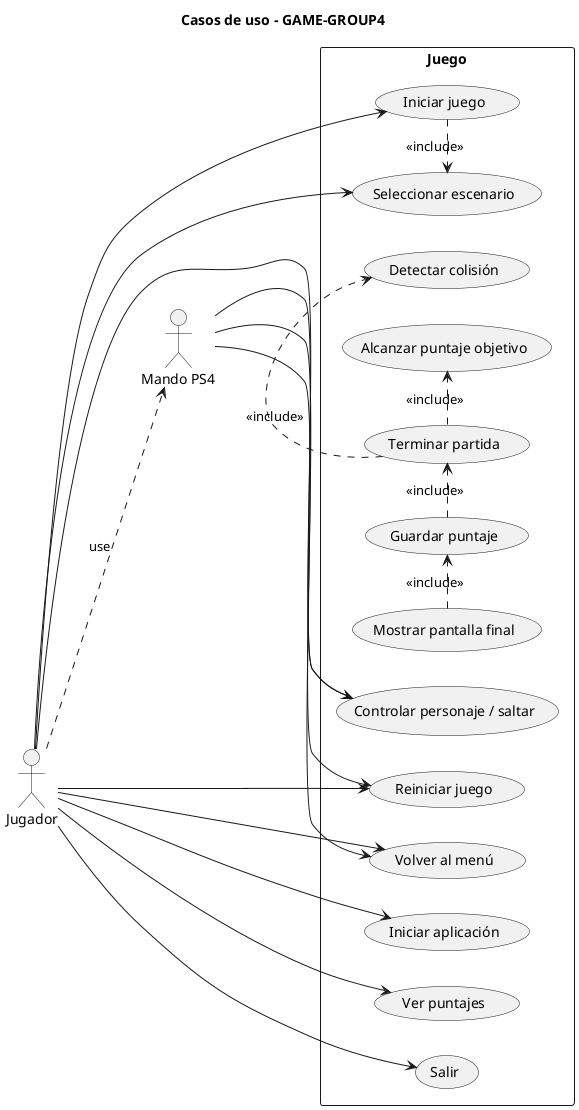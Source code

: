 @startuml UseCase_GAME_GROUP4
left to right direction
title Casos de uso - GAME-GROUP4

actor Jugador
actor "Mando PS4" as PS4

rectangle "Juego" {
    usecase "Iniciar aplicación" as U1
    usecase "Seleccionar escenario" as U2
    usecase "Iniciar juego" as U3
    usecase "Controlar personaje / saltar" as U4
    usecase "Alcanzar puntaje objetivo" as U5
    usecase "Detectar colisión" as U6
    usecase "Terminar partida" as U7
    usecase "Mostrar pantalla final" as U8
    usecase "Guardar puntaje" as U9
    usecase "Ver puntajes" as U10
    usecase "Reiniciar juego" as U11
    usecase "Volver al menú" as U12
    usecase "Salir" as U13
}

Jugador --> U1
Jugador --> U2
Jugador --> U3
Jugador --> U4
Jugador --> U10
Jugador --> U11
Jugador --> U12
Jugador --> U13

Jugador ..> PS4 : use

PS4 --> U4
PS4 --> U11
PS4 --> U12

U3 .> U2 : <<include>>
U7 .> U6 : <<include>>
U7 .> U5 : <<include>>
U8 .> U7 : <<extend>>
U9 .> U7 : <<include>>
U8 .> U9 : <<include>>


@enduml